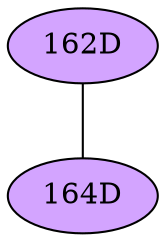 // The Round Table
graph {
	"162D" [fillcolor="#D3A4FF" style=radial]
	"164D" [fillcolor="#D3A4FF" style=radial]
	"162D" -- "164D" [penwidth=1]
}
